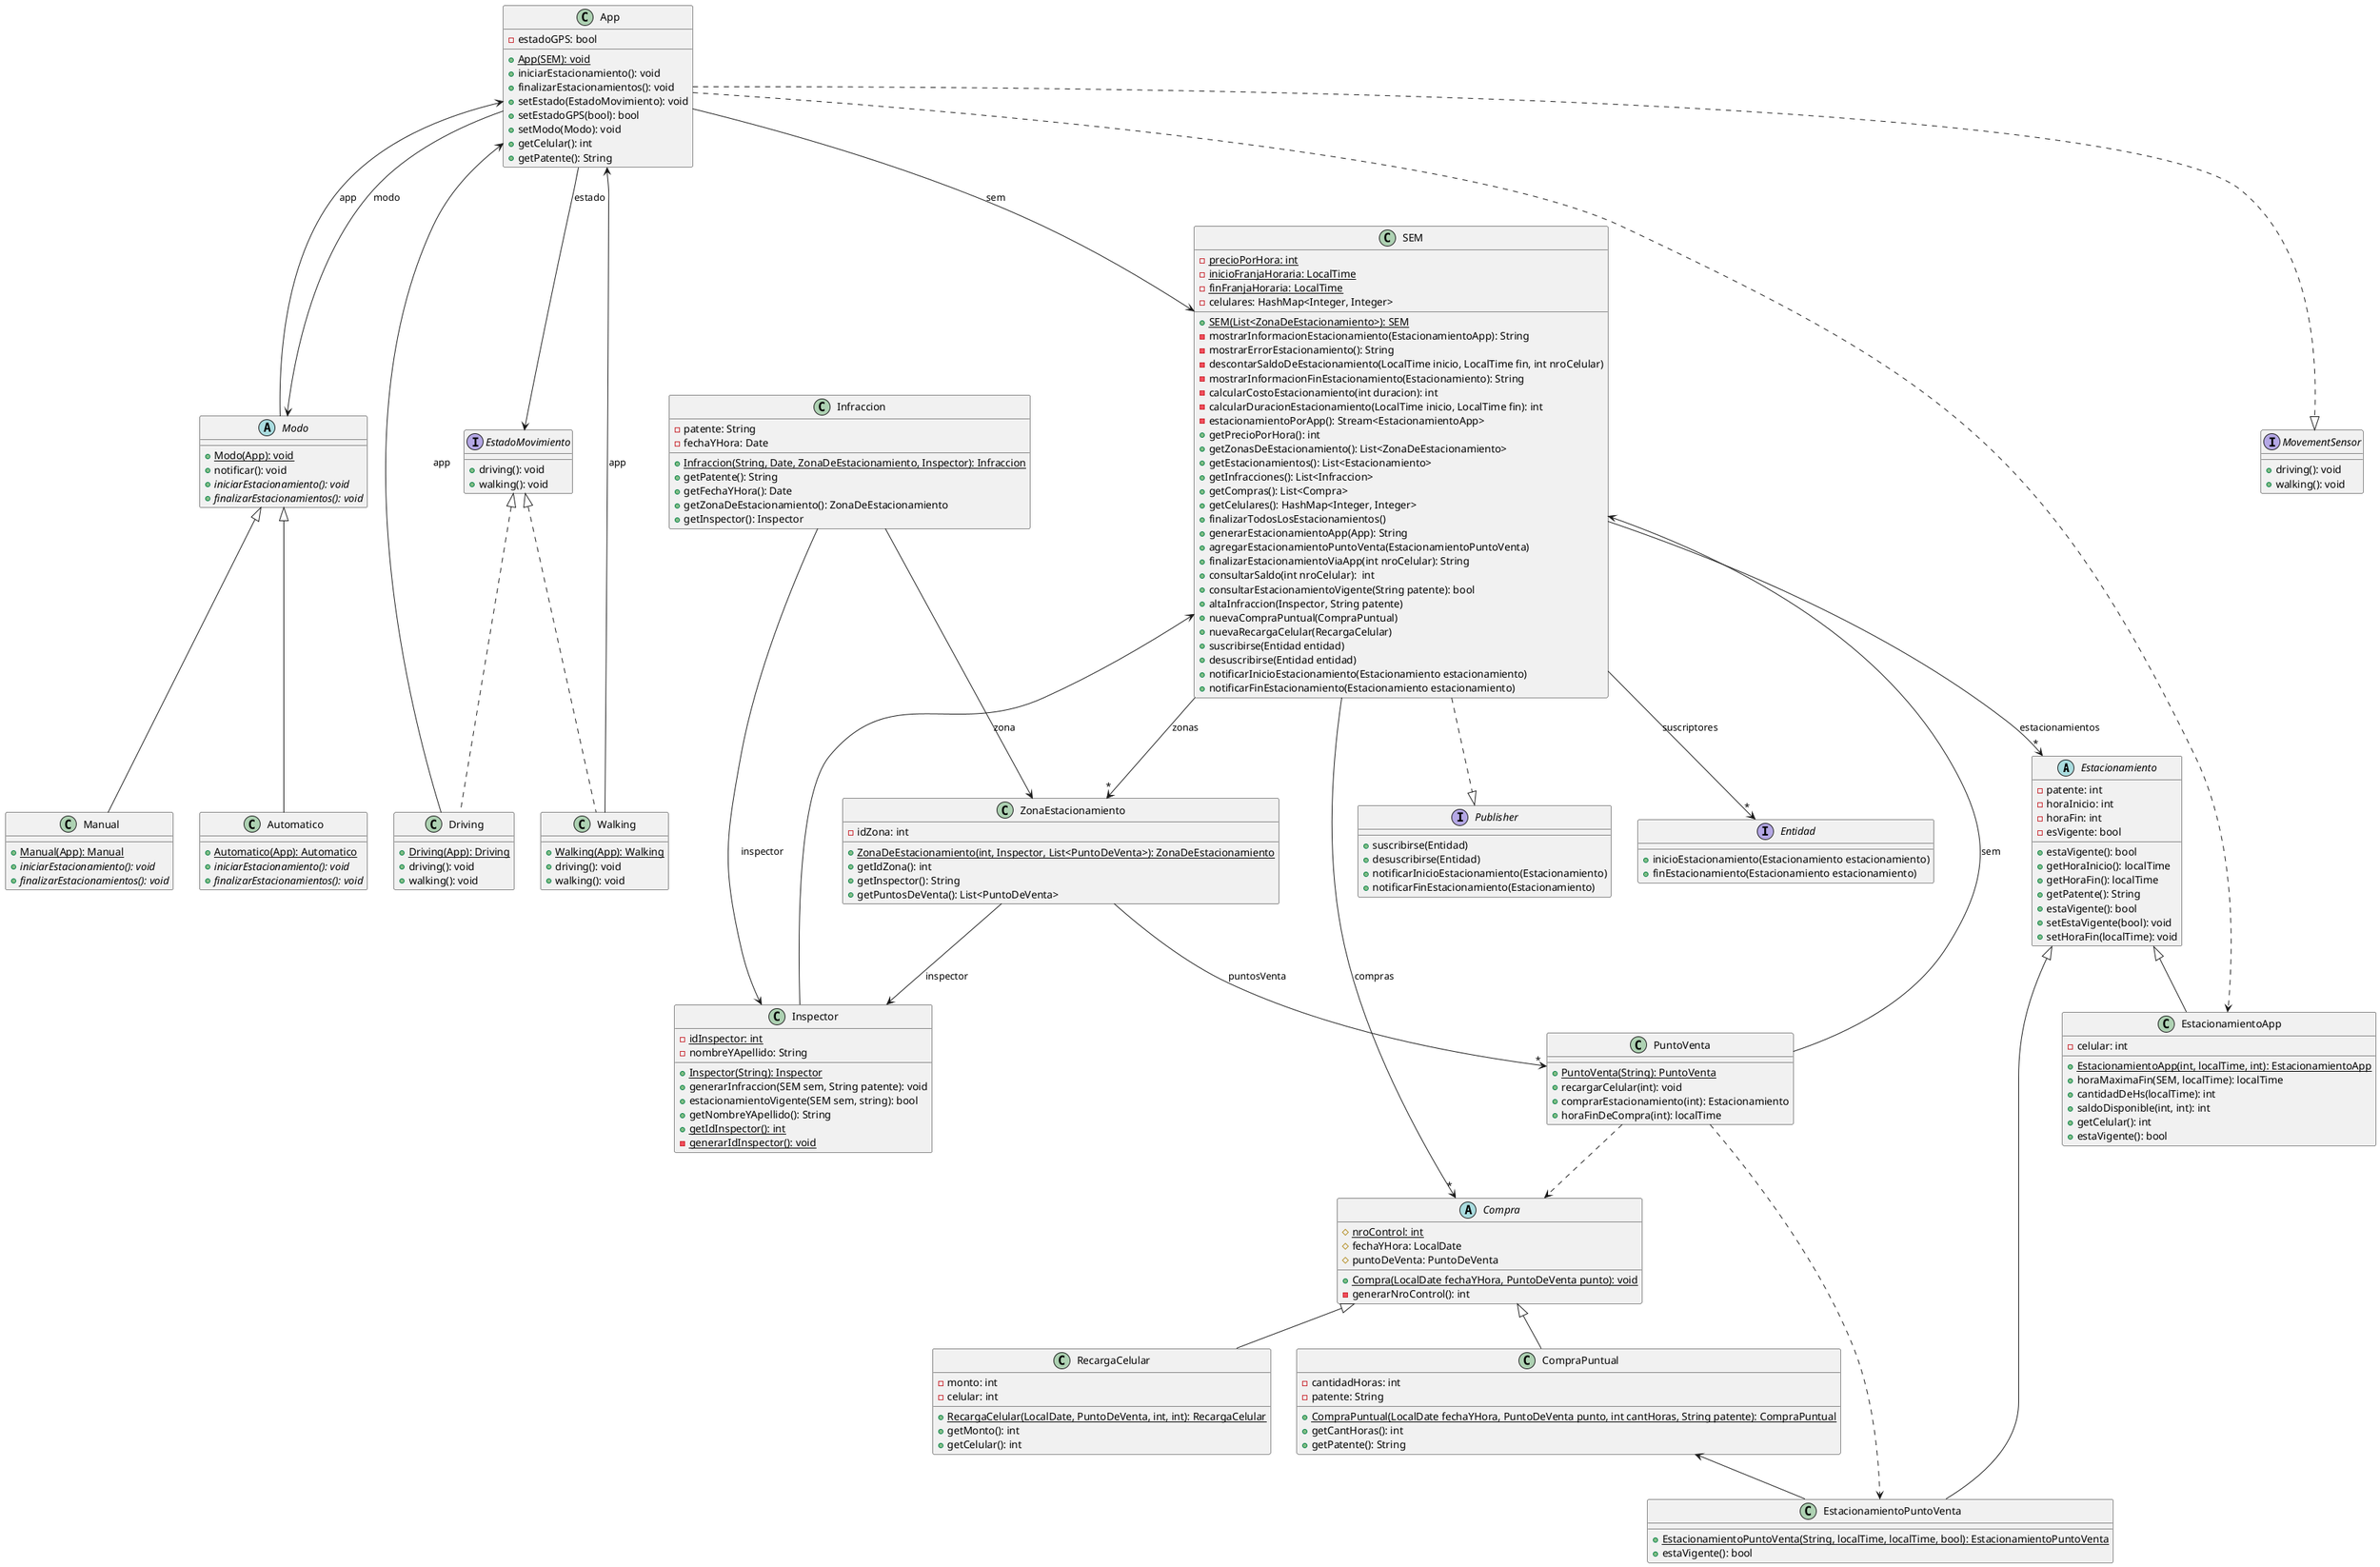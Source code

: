 @startuml
'https://plantuml.com/class-diagram

abstract class Estacionamiento {
    - patente: int
    - horaInicio: int
    - horaFin: int
    - esVigente: bool

    + estaVigente(): bool
    + getHoraInicio(): localTime
    + getHoraFin(): localTime
    + getPatente(): String
    + estaVigente(): bool
    + setEstaVigente(bool): void
    + setHoraFin(localTime): void
}

abstract class Modo {
    + {static} Modo(App): void
    + notificar(): void
    + {abstract} iniciarEstacionamiento(): void
    + {abstract} finalizarEstacionamientos(): void
}

class App {
    - estadoGPS: bool

    + {static} App(SEM): void
    + iniciarEstacionamiento(): void
    + finalizarEstacionamientos(): void
    + setEstado(EstadoMovimiento): void
    + setEstadoGPS(bool): bool
    + setModo(Modo): void
    + getCelular(): int
    + getPatente(): String
}

class Automatico {
    + {static} Automatico(App): Automatico
    + {abstract} iniciarEstacionamiento(): void
    + {abstract} finalizarEstacionamientos(): void
}

abstract class Compra {
    # {static} nroControl: int
    # fechaYHora: LocalDate
    # puntoDeVenta: PuntoDeVenta

    + {static} Compra(LocalDate fechaYHora, PuntoDeVenta punto): void
    - generarNroControl(): int
}

class CompraPuntual {
    - cantidadHoras: int
    - patente: String

    + {static} CompraPuntual(LocalDate fechaYHora, PuntoDeVenta punto, int cantHoras, String patente): CompraPuntual
    + getCantHoras(): int
    + getPatente(): String
}

class Driving {
    + {static} Driving(App): Driving
    + driving(): void
    + walking(): void
}

class EstacionamientoApp {
    - celular: int

    + {static} EstacionamientoApp(int, localTime, int): EstacionamientoApp
    + horaMaximaFin(SEM, localTime): localTime
    + cantidadDeHs(localTime): int
    + saldoDisponible(int, int): int
    + getCelular(): int
    + estaVigente(): bool
}

class EstacionamientoPuntoVenta {
    + {static} EstacionamientoPuntoVenta(String, localTime, localTime, bool): EstacionamientoPuntoVenta
    + estaVigente(): bool
}

class Infraccion {
    - patente: String
    - fechaYHora: Date

    + {static} Infraccion(String, Date, ZonaDeEstacionamiento, Inspector): Infraccion
    + getPatente(): String
    + getFechaYHora(): Date
    + getZonaDeEstacionamiento(): ZonaDeEstacionamiento
    + getInspector(): Inspector
}

class Inspector {
    - {static} idInspector: int
    - nombreYApellido: String

    + {static} Inspector(String): Inspector
    + generarInfraccion(SEM sem, String patente): void
    + estacionamientoVigente(SEM sem, string): bool
    + getNombreYApellido(): String
    + {static} getIdInspector(): int
    - {static} generarIdInspector(): void
}

class Manual {
    + {static} Manual(App): Manual
    + {abstract} iniciarEstacionamiento(): void
    + {abstract} finalizarEstacionamientos(): void
}

interface Publisher {
    + suscribirse(Entidad)
    + desuscribirse(Entidad)
    + notificarInicioEstacionamiento(Estacionamiento)
    + notificarFinEstacionamiento(Estacionamiento)
}

class PuntoVenta {
    + {static} PuntoVenta(String): PuntoVenta
    + recargarCelular(int): void
    + comprarEstacionamiento(int): Estacionamiento
    + horaFinDeCompra(int): localTime
}

class RecargaCelular {
    - monto: int
    - celular: int

    + {static} RecargaCelular(LocalDate, PuntoDeVenta, int, int): RecargaCelular
    + getMonto(): int
    + getCelular(): int
}

class SEM {
    - {static} precioPorHora: int
    - {static} inicioFranjaHoraria: LocalTime
    - {static} finFranjaHoraria: LocalTime
    - celulares: HashMap<Integer, Integer>

    + {static} SEM(List<ZonaDeEstacionamiento>): SEM
    - mostrarInformacionEstacionamiento(EstacionamientoApp): String
    - mostrarErrorEstacionamiento(): String
    - descontarSaldoDeEstacionamiento(LocalTime inicio, LocalTime fin, int nroCelular)
    - mostrarInformacionFinEstacionamiento(Estacionamiento): String
    - calcularCostoEstacionamiento(int duracion): int
    - calcularDuracionEstacionamiento(LocalTime inicio, LocalTime fin): int
    - estacionamientoPorApp(): Stream<EstacionamientoApp>
    + getPrecioPorHora(): int
    + getZonasDeEstacionamiento(): List<ZonaDeEstacionamiento>
    + getEstacionamientos(): List<Estacionamiento>
    + getInfracciones(): List<Infraccion>
    + getCompras(): List<Compra>
    + getCelulares(): HashMap<Integer, Integer>
    + finalizarTodosLosEstacionamientos()
    + generarEstacionamientoApp(App): String
    + agregarEstacionamientoPuntoVenta(EstacionamientoPuntoVenta)
    + finalizarEstacionamientoViaApp(int nroCelular): String
    + consultarSaldo(int nroCelular):  int
    + consultarEstacionamientoVigente(String patente): bool
    + altaInfraccion(Inspector, String patente)
    + nuevaCompraPuntual(CompraPuntual)
    + nuevaRecargaCelular(RecargaCelular)
    + suscribirse(Entidad entidad)
    + desuscribirse(Entidad entidad)
    + notificarInicioEstacionamiento(Estacionamiento estacionamiento)
    + notificarFinEstacionamiento(Estacionamiento estacionamiento)
}

class Walking {
    + {static} Walking(App): Walking
    + driving(): void
    + walking(): void
}

class ZonaEstacionamiento {
    - idZona: int

    + {static} ZonaDeEstacionamiento(int, Inspector, List<PuntoDeVenta>): ZonaDeEstacionamiento
    + getIdZona(): int
    + getInspector(): String
    + getPuntosDeVenta(): List<PuntoDeVenta>
}

interface Entidad {
    + inicioEstacionamiento(Estacionamiento estacionamiento)
    + finEstacionamiento(Estacionamiento estacionamiento)
}

interface EstadoMovimiento {
    + driving(): void
    + walking(): void
}

interface MovementSensor {
    + driving(): void
    + walking(): void
}

App ..|> MovementSensor
App --> EstadoMovimiento: estado
App ..> EstacionamientoApp
App --> SEM: sem
App <-- Driving: app
App <-- Walking: app
App --> Modo: modo
App <-- Modo: app
Compra <|-- CompraPuntual
Compra <|-- RecargaCelular
CompraPuntual <-- EstacionamientoPuntoVenta
Infraccion --> Inspector: inspector
Infraccion --> ZonaEstacionamiento: zona
Inspector --> SEM
Estacionamiento <|-- EstacionamientoApp
Estacionamiento <|-- EstacionamientoPuntoVenta
EstadoMovimiento <|.. Driving
EstadoMovimiento <|.. Walking
Modo <|-- Automatico
Modo <|-- Manual
SEM --> Entidad: suscriptores "*"
PuntoVenta ..> Compra
PuntoVenta ..> EstacionamientoPuntoVenta
PuntoVenta --> SEM: sem
SEM --> "*" Compra: compras
SEM --> "*" Estacionamiento: estacionamientos
SEM --> "*" ZonaEstacionamiento: zonas
SEM ..|> Publisher
ZonaEstacionamiento --> "*" PuntoVenta: puntosVenta
ZonaEstacionamiento --> Inspector: inspector

@enduml